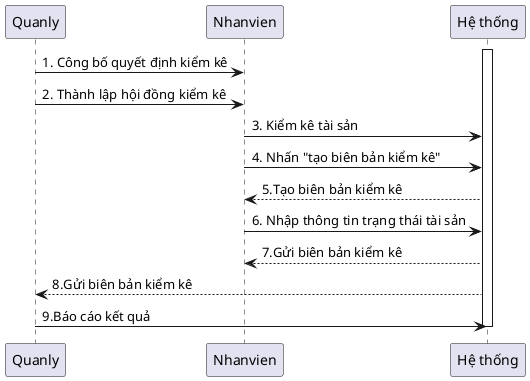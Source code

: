 @startuml

participant Quanly
participant Nhanvien
participant "Hệ thống" as System


activate System
Quanly -> Nhanvien: 1. Công bố quyết định kiểm kê
Quanly -> Nhanvien: 2. Thành lập hội đồng kiểm kê
Nhanvien -> System: 3. Kiểm kê tài sản
Nhanvien -> System: 4. Nhấn "tạo biên bản kiểm kê"
System --> Nhanvien: 5.Tạo biên bản kiểm kê
Nhanvien -> System: 6. Nhập thông tin trạng thái tài sản
System --> Nhanvien: 7.Gửi biên bản kiểm kê
System --> Quanly: 8.Gửi biên bản kiểm kê
Quanly -> System: 9.Báo cáo kết quả

deactivate System
@enduml
